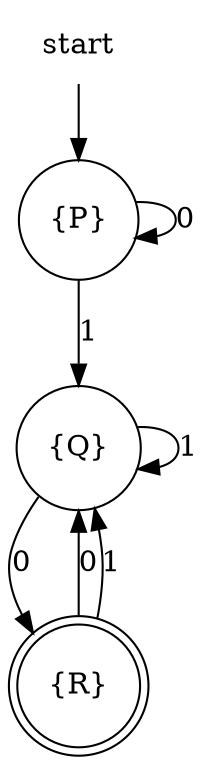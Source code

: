 digraph automaton {
    node [shape=none]; start;
    node [shape=doublecircle]; "{R}";
    node [shape=circle];
    start -> "{P}";
    "{P}" -> "{P}" [label="0"];
    "{P}" -> "{Q}" [label="1"];
    "{Q}" -> "{R}" [label="0"];
    "{Q}" -> "{Q}" [label="1"];
    "{R}" -> "{Q}" [label="0"];
    "{R}" -> "{Q}" [label="1"];
}
